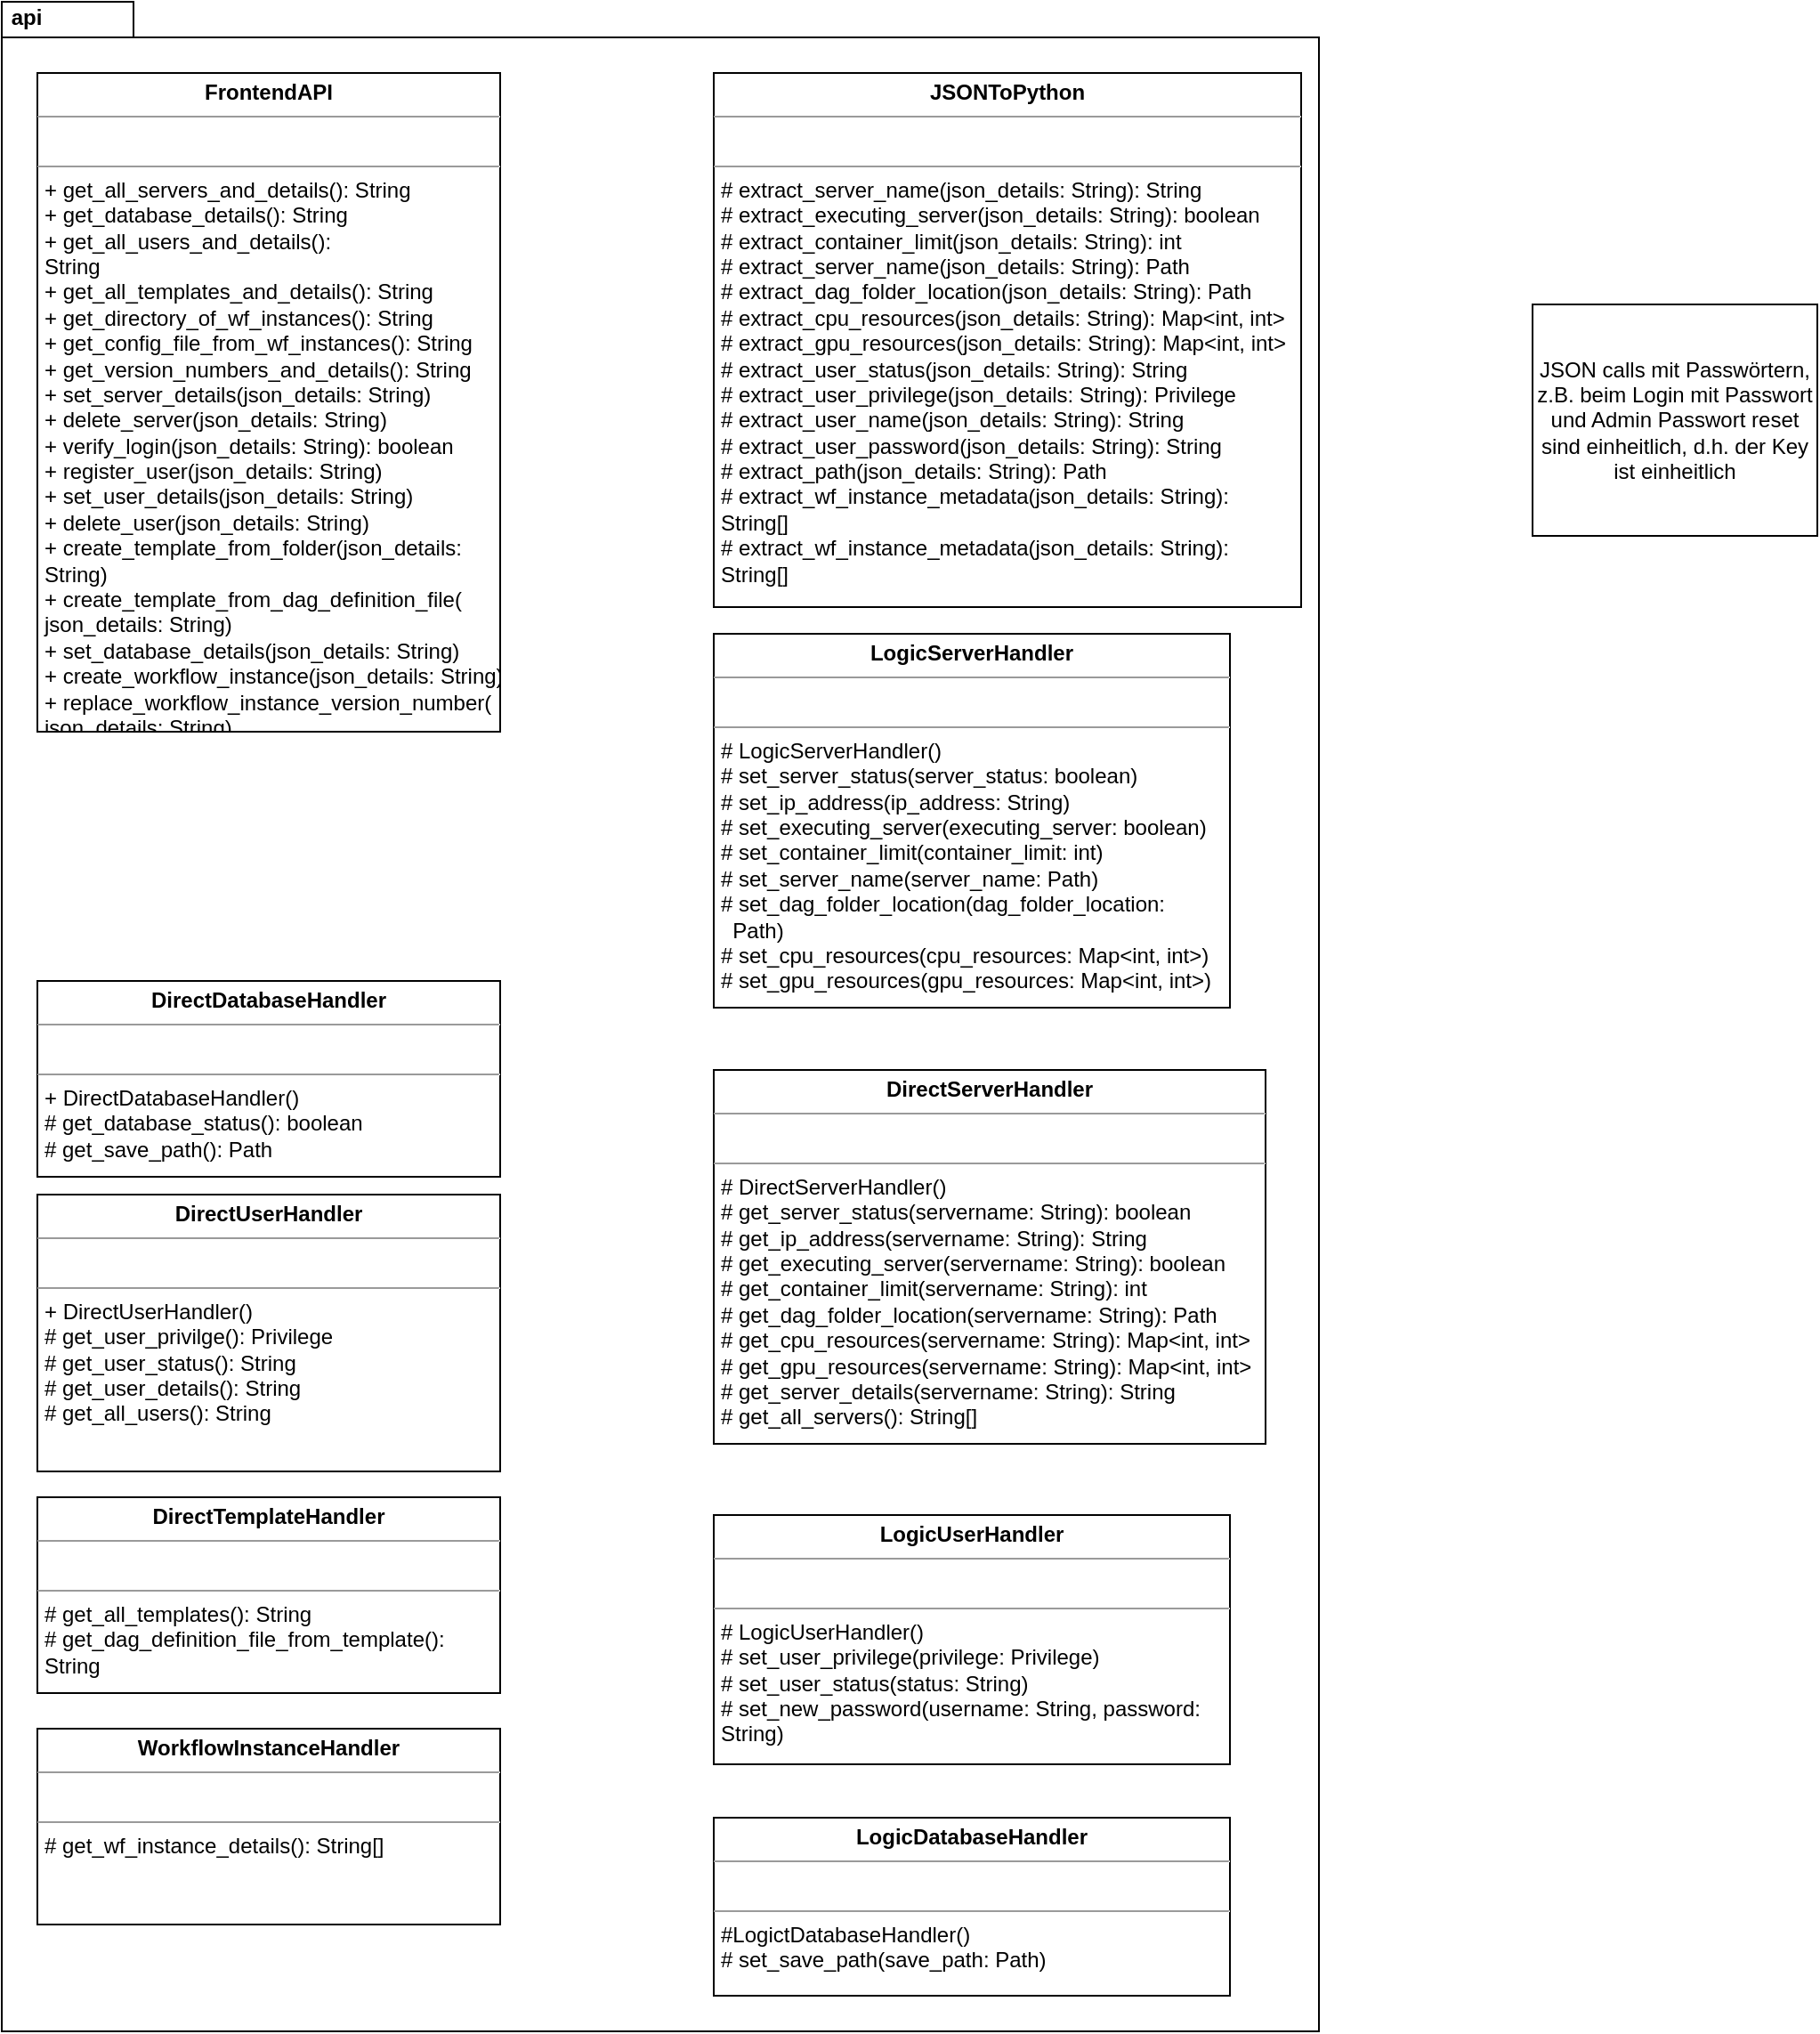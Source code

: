<mxfile version="15.8.7" type="device"><diagram id="C5RBs43oDa-KdzZeNtuy" name="Page-1"><mxGraphModel dx="946" dy="598" grid="1" gridSize="10" guides="1" tooltips="1" connect="1" arrows="1" fold="1" page="1" pageScale="1" pageWidth="827" pageHeight="1169" math="0" shadow="0"><root><mxCell id="WIyWlLk6GJQsqaUBKTNV-0"/><mxCell id="WIyWlLk6GJQsqaUBKTNV-1" parent="WIyWlLk6GJQsqaUBKTNV-0"/><mxCell id="ITy2yE9yLyRHwH4owhD4-0" value="&amp;nbsp;api" style="shape=folder;fontStyle=1;spacingTop=-5;tabWidth=40;tabHeight=20;tabPosition=left;html=1;align=left;verticalAlign=top;" parent="WIyWlLk6GJQsqaUBKTNV-1" vertex="1"><mxGeometry x="20" y="20" width="740" height="1140" as="geometry"/></mxCell><mxCell id="ITy2yE9yLyRHwH4owhD4-1" value="&lt;p style=&quot;margin: 0px ; margin-top: 4px ; text-align: center&quot;&gt;&lt;b&gt;FrontendAPI&lt;/b&gt;&lt;/p&gt;&lt;hr size=&quot;1&quot;&gt;&lt;p style=&quot;margin: 0px ; margin-left: 4px&quot;&gt;&lt;br&gt;&lt;/p&gt;&lt;hr size=&quot;1&quot;&gt;&lt;p style=&quot;margin: 0px ; margin-left: 4px&quot;&gt;+ get_all_servers_and_details(): String&lt;br&gt;&lt;/p&gt;&lt;p style=&quot;margin: 0px ; margin-left: 4px&quot;&gt;+ get_database_details(): String&lt;/p&gt;&lt;p style=&quot;margin: 0px 0px 0px 4px&quot;&gt;+ get_all_users_and_details():&lt;/p&gt;&lt;p style=&quot;margin: 0px 0px 0px 4px&quot;&gt;String&lt;/p&gt;&lt;p style=&quot;margin: 0px 0px 0px 4px&quot;&gt;+ get_all_templates_and_details():&amp;nbsp;&lt;span&gt;String&lt;/span&gt;&lt;/p&gt;&lt;p style=&quot;margin: 0px 0px 0px 4px&quot;&gt;+ get_directory_of_wf_instances():&amp;nbsp;&lt;span&gt;String&lt;/span&gt;&lt;/p&gt;&lt;p style=&quot;margin: 0px 0px 0px 4px&quot;&gt;+ get_config_file_from_wf_instanc&lt;span&gt;es(): String&lt;/span&gt;&lt;/p&gt;&lt;p style=&quot;margin: 0px 0px 0px 4px&quot;&gt;+ get_version_numbers_and_deta&lt;span&gt;ils(): String&lt;/span&gt;&lt;/p&gt;&lt;p style=&quot;margin: 0px 0px 0px 4px&quot;&gt;+ set_server_details(json_details: String)&lt;span&gt;&lt;br&gt;&lt;/span&gt;&lt;/p&gt;&lt;p style=&quot;margin: 0px 0px 0px 4px&quot;&gt;+ delete_server(json_details: String)&lt;br&gt;&lt;/p&gt;&lt;p style=&quot;margin: 0px 0px 0px 4px&quot;&gt;+ verify_login(json_details: String): boolean&lt;/p&gt;&lt;p style=&quot;margin: 0px 0px 0px 4px&quot;&gt;+ register_user(json_details: String)&lt;/p&gt;&lt;p style=&quot;margin: 0px 0px 0px 4px&quot;&gt;+ set_user_details(json_details: String)&lt;br&gt;&lt;/p&gt;&lt;p style=&quot;margin: 0px 0px 0px 4px&quot;&gt;+ delete_user(json_details: String)&lt;/p&gt;&lt;p style=&quot;margin: 0px 0px 0px 4px&quot;&gt;+ create_template_from_folder(json_details:&amp;nbsp;&lt;/p&gt;&lt;p style=&quot;margin: 0px 0px 0px 4px&quot;&gt;String)&lt;/p&gt;&lt;p style=&quot;margin: 0px 0px 0px 4px&quot;&gt;+ create_template_from_dag_definition_file(&lt;/p&gt;&lt;p style=&quot;margin: 0px 0px 0px 4px&quot;&gt;json_details: String)&lt;/p&gt;&lt;p style=&quot;margin: 0px 0px 0px 4px&quot;&gt;+ set_database_details(json_details: String)&lt;/p&gt;&lt;p style=&quot;margin: 0px 0px 0px 4px&quot;&gt;+ create_workflow_instance(json_details: String)&lt;/p&gt;&lt;p style=&quot;margin: 0px 0px 0px 4px&quot;&gt;+ replace_workflow_instance_version_number(&lt;/p&gt;&lt;p style=&quot;margin: 0px 0px 0px 4px&quot;&gt;json_details: String)&lt;/p&gt;&lt;p style=&quot;margin: 0px 0px 0px 4px&quot;&gt;&lt;br&gt;&lt;/p&gt;" style="verticalAlign=top;align=left;overflow=fill;fontSize=12;fontFamily=Helvetica;html=1;" parent="WIyWlLk6GJQsqaUBKTNV-1" vertex="1"><mxGeometry x="40" y="60" width="260" height="370" as="geometry"/></mxCell><mxCell id="mybFxfd3hEsjZ3pKYfrR-0" value="&lt;p style=&quot;margin: 0px ; margin-top: 4px ; text-align: center&quot;&gt;&lt;b&gt;DirectServerHandler&lt;/b&gt;&lt;/p&gt;&lt;hr size=&quot;1&quot;&gt;&lt;p style=&quot;margin: 0px ; margin-left: 4px&quot;&gt;&lt;br&gt;&lt;/p&gt;&lt;hr size=&quot;1&quot;&gt;&lt;p style=&quot;margin: 0px ; margin-left: 4px&quot;&gt;# DirectServerHandler()&lt;/p&gt;&lt;p style=&quot;margin: 0px ; margin-left: 4px&quot;&gt;# get_server_status(servername: String): boolean&lt;/p&gt;&lt;p style=&quot;margin: 0px ; margin-left: 4px&quot;&gt;# get_ip_address(servername: String): String&lt;/p&gt;&lt;p style=&quot;margin: 0px ; margin-left: 4px&quot;&gt;# get_executing_server(servername: String): boolean&lt;/p&gt;&lt;p style=&quot;margin: 0px ; margin-left: 4px&quot;&gt;# get_container_limit(servername: String): int&lt;/p&gt;&lt;p style=&quot;margin: 0px ; margin-left: 4px&quot;&gt;# get_dag_folder_location(servername: String): Path&lt;/p&gt;&lt;p style=&quot;margin: 0px ; margin-left: 4px&quot;&gt;# get_cpu_resources(servername: String): Map&amp;lt;int, int&amp;gt;&lt;/p&gt;&lt;p style=&quot;margin: 0px ; margin-left: 4px&quot;&gt;# get_gpu_resources(servername: String): Map&amp;lt;int, int&amp;gt;&lt;/p&gt;&lt;p style=&quot;margin: 0px ; margin-left: 4px&quot;&gt;# get_server_details(servername: String): String&lt;/p&gt;&lt;p style=&quot;margin: 0px ; margin-left: 4px&quot;&gt;# get_all_servers(): String[]&lt;/p&gt;&lt;p style=&quot;margin: 0px 0px 0px 4px&quot;&gt;&lt;br&gt;&lt;/p&gt;" style="verticalAlign=top;align=left;overflow=fill;fontSize=12;fontFamily=Helvetica;html=1;" parent="WIyWlLk6GJQsqaUBKTNV-1" vertex="1"><mxGeometry x="420" y="620" width="310" height="210" as="geometry"/></mxCell><mxCell id="zq6r5BtOqhAbHKjHOjRw-0" value="&lt;p style=&quot;margin: 0px ; margin-top: 4px ; text-align: center&quot;&gt;&lt;b&gt;DirectDatabaseHandler&lt;/b&gt;&lt;/p&gt;&lt;hr size=&quot;1&quot;&gt;&lt;p style=&quot;margin: 0px ; margin-left: 4px&quot;&gt;&lt;br&gt;&lt;/p&gt;&lt;hr size=&quot;1&quot;&gt;&lt;p style=&quot;margin: 0px ; margin-left: 4px&quot;&gt;+ DirectDatabaseHandler()&lt;/p&gt;&lt;p style=&quot;margin: 0px ; margin-left: 4px&quot;&gt;# get_database_status(): boolean&lt;/p&gt;&lt;p style=&quot;margin: 0px ; margin-left: 4px&quot;&gt;# get_save_path(): Path&lt;/p&gt;&lt;p style=&quot;margin: 0px ; margin-left: 4px&quot;&gt;&lt;br&gt;&lt;/p&gt;" style="verticalAlign=top;align=left;overflow=fill;fontSize=12;fontFamily=Helvetica;html=1;" parent="WIyWlLk6GJQsqaUBKTNV-1" vertex="1"><mxGeometry x="40" y="570" width="260" height="110" as="geometry"/></mxCell><mxCell id="Bw5HtRXlUJHIlnWS076S-0" value="&lt;p style=&quot;margin: 0px ; margin-top: 4px ; text-align: center&quot;&gt;&lt;b&gt;DirectUserHandler&lt;/b&gt;&lt;/p&gt;&lt;hr size=&quot;1&quot;&gt;&lt;p style=&quot;margin: 0px ; margin-left: 4px&quot;&gt;&lt;br&gt;&lt;/p&gt;&lt;hr size=&quot;1&quot;&gt;&lt;p style=&quot;margin: 0px ; margin-left: 4px&quot;&gt;+ DirectUserHandler()&lt;/p&gt;&lt;p style=&quot;margin: 0px ; margin-left: 4px&quot;&gt;# get_user_privilge(): Privilege&lt;/p&gt;&lt;p style=&quot;margin: 0px ; margin-left: 4px&quot;&gt;# get_user_status(): String&lt;/p&gt;&lt;p style=&quot;margin: 0px ; margin-left: 4px&quot;&gt;# get_user_details(): String&lt;/p&gt;&lt;p style=&quot;margin: 0px ; margin-left: 4px&quot;&gt;# get_all_users(): String&lt;/p&gt;&lt;p style=&quot;margin: 0px ; margin-left: 4px&quot;&gt;&lt;br&gt;&lt;/p&gt;" style="verticalAlign=top;align=left;overflow=fill;fontSize=12;fontFamily=Helvetica;html=1;" parent="WIyWlLk6GJQsqaUBKTNV-1" vertex="1"><mxGeometry x="40" y="690" width="260" height="155.5" as="geometry"/></mxCell><mxCell id="upDeWYgktfI25_DCbGaP-0" value="&lt;p style=&quot;margin: 0px ; margin-top: 4px ; text-align: center&quot;&gt;&lt;b&gt;DirectTemplateHandler&lt;/b&gt;&lt;/p&gt;&lt;hr size=&quot;1&quot;&gt;&lt;p style=&quot;margin: 0px ; margin-left: 4px&quot;&gt;&lt;br&gt;&lt;/p&gt;&lt;hr size=&quot;1&quot;&gt;&lt;p style=&quot;margin: 0px ; margin-left: 4px&quot;&gt;# get_all_templates(): String&lt;/p&gt;&lt;p style=&quot;margin: 0px ; margin-left: 4px&quot;&gt;# get_dag_definition_file_from_te&lt;span&gt;mplate():&amp;nbsp;&lt;/span&gt;&lt;/p&gt;&lt;p style=&quot;margin: 0px ; margin-left: 4px&quot;&gt;&lt;span&gt;String&lt;/span&gt;&lt;/p&gt;&lt;p style=&quot;margin: 0px ; margin-left: 4px&quot;&gt;&lt;br&gt;&lt;/p&gt;" style="verticalAlign=top;align=left;overflow=fill;fontSize=12;fontFamily=Helvetica;html=1;" parent="WIyWlLk6GJQsqaUBKTNV-1" vertex="1"><mxGeometry x="40" y="860" width="260" height="110" as="geometry"/></mxCell><mxCell id="p2l-CykF6n1FsLU_Hk7E-0" value="&lt;p style=&quot;margin: 0px ; margin-top: 4px ; text-align: center&quot;&gt;&lt;b&gt;WorkflowInstanceHandler&lt;/b&gt;&lt;/p&gt;&lt;hr size=&quot;1&quot;&gt;&lt;p style=&quot;margin: 0px ; margin-left: 4px&quot;&gt;&lt;br&gt;&lt;/p&gt;&lt;hr size=&quot;1&quot;&gt;&lt;p style=&quot;margin: 0px ; margin-left: 4px&quot;&gt;&lt;span&gt;# get_wf_instance_details(): String[]&lt;/span&gt;&lt;br&gt;&lt;/p&gt;" style="verticalAlign=top;align=left;overflow=fill;fontSize=12;fontFamily=Helvetica;html=1;" parent="WIyWlLk6GJQsqaUBKTNV-1" vertex="1"><mxGeometry x="40" y="990" width="260" height="110" as="geometry"/></mxCell><mxCell id="tRoX-3vtauur0071FD6W-0" value="&lt;p style=&quot;margin: 0px ; margin-top: 4px ; text-align: center&quot;&gt;&lt;b&gt;LogicServerHandler&lt;/b&gt;&lt;/p&gt;&lt;hr size=&quot;1&quot;&gt;&lt;p style=&quot;margin: 0px ; margin-left: 4px&quot;&gt;&lt;br&gt;&lt;/p&gt;&lt;hr size=&quot;1&quot;&gt;&lt;p style=&quot;margin: 0px ; margin-left: 4px&quot;&gt;# LogicServerHandler()&lt;/p&gt;&lt;p style=&quot;margin: 0px ; margin-left: 4px&quot;&gt;# set_server_status(server_status: boolean)&lt;/p&gt;&lt;p style=&quot;margin: 0px ; margin-left: 4px&quot;&gt;# set_ip_address(ip_address: String)&lt;/p&gt;&lt;p style=&quot;margin: 0px ; margin-left: 4px&quot;&gt;# set_executing_server(executing_server: boolean)&lt;/p&gt;&lt;p style=&quot;margin: 0px ; margin-left: 4px&quot;&gt;# set_container_limit(container_limit: int)&lt;/p&gt;&lt;p style=&quot;margin: 0px ; margin-left: 4px&quot;&gt;# set_server_name(server_name: Path)&lt;/p&gt;&lt;p style=&quot;margin: 0px ; margin-left: 4px&quot;&gt;# set_dag_folder_location(dag_folder_location:&amp;nbsp;&lt;/p&gt;&lt;p style=&quot;margin: 0px ; margin-left: 4px&quot;&gt;&lt;span&gt;&amp;nbsp; &lt;/span&gt;Path)&lt;/p&gt;&lt;p style=&quot;margin: 0px ; margin-left: 4px&quot;&gt;# set_cpu_resources(cpu_resources: Map&amp;lt;int, int&amp;gt;)&lt;/p&gt;&lt;p style=&quot;margin: 0px ; margin-left: 4px&quot;&gt;# set_gpu_resources(gpu_resources: Map&amp;lt;int, int&amp;gt;)&lt;/p&gt;&lt;p style=&quot;margin: 0px ; margin-left: 4px&quot;&gt;&lt;br&gt;&lt;/p&gt;&lt;p style=&quot;margin: 0px ; margin-left: 4px&quot;&gt;&lt;br&gt;&lt;/p&gt;" style="verticalAlign=top;align=left;overflow=fill;fontSize=12;fontFamily=Helvetica;html=1;" parent="WIyWlLk6GJQsqaUBKTNV-1" vertex="1"><mxGeometry x="420" y="375" width="290" height="210" as="geometry"/></mxCell><mxCell id="L4YO9g0p6U7iQVvJuOsU-0" value="&lt;p style=&quot;margin: 0px ; margin-top: 4px ; text-align: center&quot;&gt;&lt;b&gt;LogicUserHandler&lt;/b&gt;&lt;/p&gt;&lt;hr size=&quot;1&quot;&gt;&lt;p style=&quot;margin: 0px ; margin-left: 4px&quot;&gt;&lt;br&gt;&lt;/p&gt;&lt;hr size=&quot;1&quot;&gt;&lt;p style=&quot;margin: 0px ; margin-left: 4px&quot;&gt;# LogicUserHandler()&lt;/p&gt;&lt;p style=&quot;margin: 0px ; margin-left: 4px&quot;&gt;# set_user_privilege(privilege: Privilege)&lt;/p&gt;&lt;p style=&quot;margin: 0px ; margin-left: 4px&quot;&gt;# set_user_status(status: String)&lt;/p&gt;&lt;p style=&quot;margin: 0px 0px 0px 4px&quot;&gt;# set_new_password(username: String, password:&lt;/p&gt;&lt;p style=&quot;margin: 0px 0px 0px 4px&quot;&gt;String)&lt;/p&gt;&lt;p style=&quot;margin: 0px ; margin-left: 4px&quot;&gt;&lt;br&gt;&lt;/p&gt;" style="verticalAlign=top;align=left;overflow=fill;fontSize=12;fontFamily=Helvetica;html=1;" parent="WIyWlLk6GJQsqaUBKTNV-1" vertex="1"><mxGeometry x="420" y="870" width="290" height="140" as="geometry"/></mxCell><mxCell id="KPeDz7Awz5qfPKjAJWFp-0" value="&lt;p style=&quot;margin: 0px ; margin-top: 4px ; text-align: center&quot;&gt;&lt;b&gt;LogicDatabaseHandler&lt;/b&gt;&lt;/p&gt;&lt;hr size=&quot;1&quot;&gt;&lt;p style=&quot;margin: 0px ; margin-left: 4px&quot;&gt;&lt;br&gt;&lt;/p&gt;&lt;hr size=&quot;1&quot;&gt;&lt;p style=&quot;margin: 0px ; margin-left: 4px&quot;&gt;#LogictDatabaseHandler()&lt;/p&gt;&lt;p style=&quot;margin: 0px ; margin-left: 4px&quot;&gt;# set_save_path(save_path: Path)&lt;/p&gt;" style="verticalAlign=top;align=left;overflow=fill;fontSize=12;fontFamily=Helvetica;html=1;" parent="WIyWlLk6GJQsqaUBKTNV-1" vertex="1"><mxGeometry x="420" y="1040" width="290" height="100" as="geometry"/></mxCell><mxCell id="cQ9E_WmvIzpKfbth7gsi-3" value="&lt;p style=&quot;margin: 0px ; margin-top: 4px ; text-align: center&quot;&gt;&lt;b&gt;JSONToPython&lt;/b&gt;&lt;/p&gt;&lt;hr size=&quot;1&quot;&gt;&lt;p style=&quot;margin: 0px ; margin-left: 4px&quot;&gt;&lt;br&gt;&lt;/p&gt;&lt;hr size=&quot;1&quot;&gt;&lt;p style=&quot;margin: 0px ; margin-left: 4px&quot;&gt;&lt;span&gt;# extract_server_name(json_details: String): String&lt;/span&gt;&lt;/p&gt;&lt;p style=&quot;margin: 0px ; margin-left: 4px&quot;&gt;&lt;span&gt;# extract_executing_server(json_details: String): boolean&lt;/span&gt;&lt;br&gt;&lt;/p&gt;&lt;p style=&quot;margin: 0px ; margin-left: 4px&quot;&gt;# extract_container_limit(json_details: String): int&lt;/p&gt;&lt;p style=&quot;margin: 0px ; margin-left: 4px&quot;&gt;# extract_server_name(json_details: String): Path&lt;/p&gt;&lt;p style=&quot;margin: 0px ; margin-left: 4px&quot;&gt;# extract_dag_folder_location(json_details: String): Path&lt;/p&gt;&lt;p style=&quot;margin: 0px ; margin-left: 4px&quot;&gt;# extract_cpu_resources(json_details: String): Map&amp;lt;int, int&amp;gt;&lt;br&gt;&lt;/p&gt;&lt;p style=&quot;margin: 0px ; margin-left: 4px&quot;&gt;# extract_gpu_resources(json_details: String): Map&amp;lt;int, int&amp;gt;&lt;/p&gt;&lt;p style=&quot;margin: 0px ; margin-left: 4px&quot;&gt;# extract_user_status(json_details: String): String&lt;/p&gt;&lt;p style=&quot;margin: 0px ; margin-left: 4px&quot;&gt;# extract_user_privilege(json_details: String): Privilege&lt;/p&gt;&lt;p style=&quot;margin: 0px ; margin-left: 4px&quot;&gt;# extract_user_name(json_details: String): String&lt;/p&gt;&lt;p style=&quot;margin: 0px ; margin-left: 4px&quot;&gt;# extract_user_password(json_details: String): String&lt;/p&gt;&lt;p style=&quot;margin: 0px ; margin-left: 4px&quot;&gt;# extract_path(json_details: String): Path&lt;/p&gt;&lt;p style=&quot;margin: 0px ; margin-left: 4px&quot;&gt;# extract_wf_instance_metadata(json_details: String):&amp;nbsp;&lt;/p&gt;&lt;p style=&quot;margin: 0px ; margin-left: 4px&quot;&gt;String[]&lt;/p&gt;&lt;p style=&quot;margin: 0px ; margin-left: 4px&quot;&gt;# extract_wf_instance_metadata(json_details: String):&amp;nbsp;&lt;/p&gt;&lt;p style=&quot;margin: 0px ; margin-left: 4px&quot;&gt;String[]&lt;/p&gt;&lt;p style=&quot;margin: 0px ; margin-left: 4px&quot;&gt;&lt;br&gt;&lt;/p&gt;" style="verticalAlign=top;align=left;overflow=fill;fontSize=12;fontFamily=Helvetica;html=1;" parent="WIyWlLk6GJQsqaUBKTNV-1" vertex="1"><mxGeometry x="420" y="60" width="330" height="300" as="geometry"/></mxCell><mxCell id="fceCvEj1OKjA62fA_w0A-0" value="JSON calls mit Passwörtern, z.B. beim Login mit Passwort und Admin Passwort reset sind einheitlich, d.h. der Key ist einheitlich" style="rounded=0;whiteSpace=wrap;html=1;" vertex="1" parent="WIyWlLk6GJQsqaUBKTNV-1"><mxGeometry x="880" y="190" width="160" height="130" as="geometry"/></mxCell></root></mxGraphModel></diagram></mxfile>